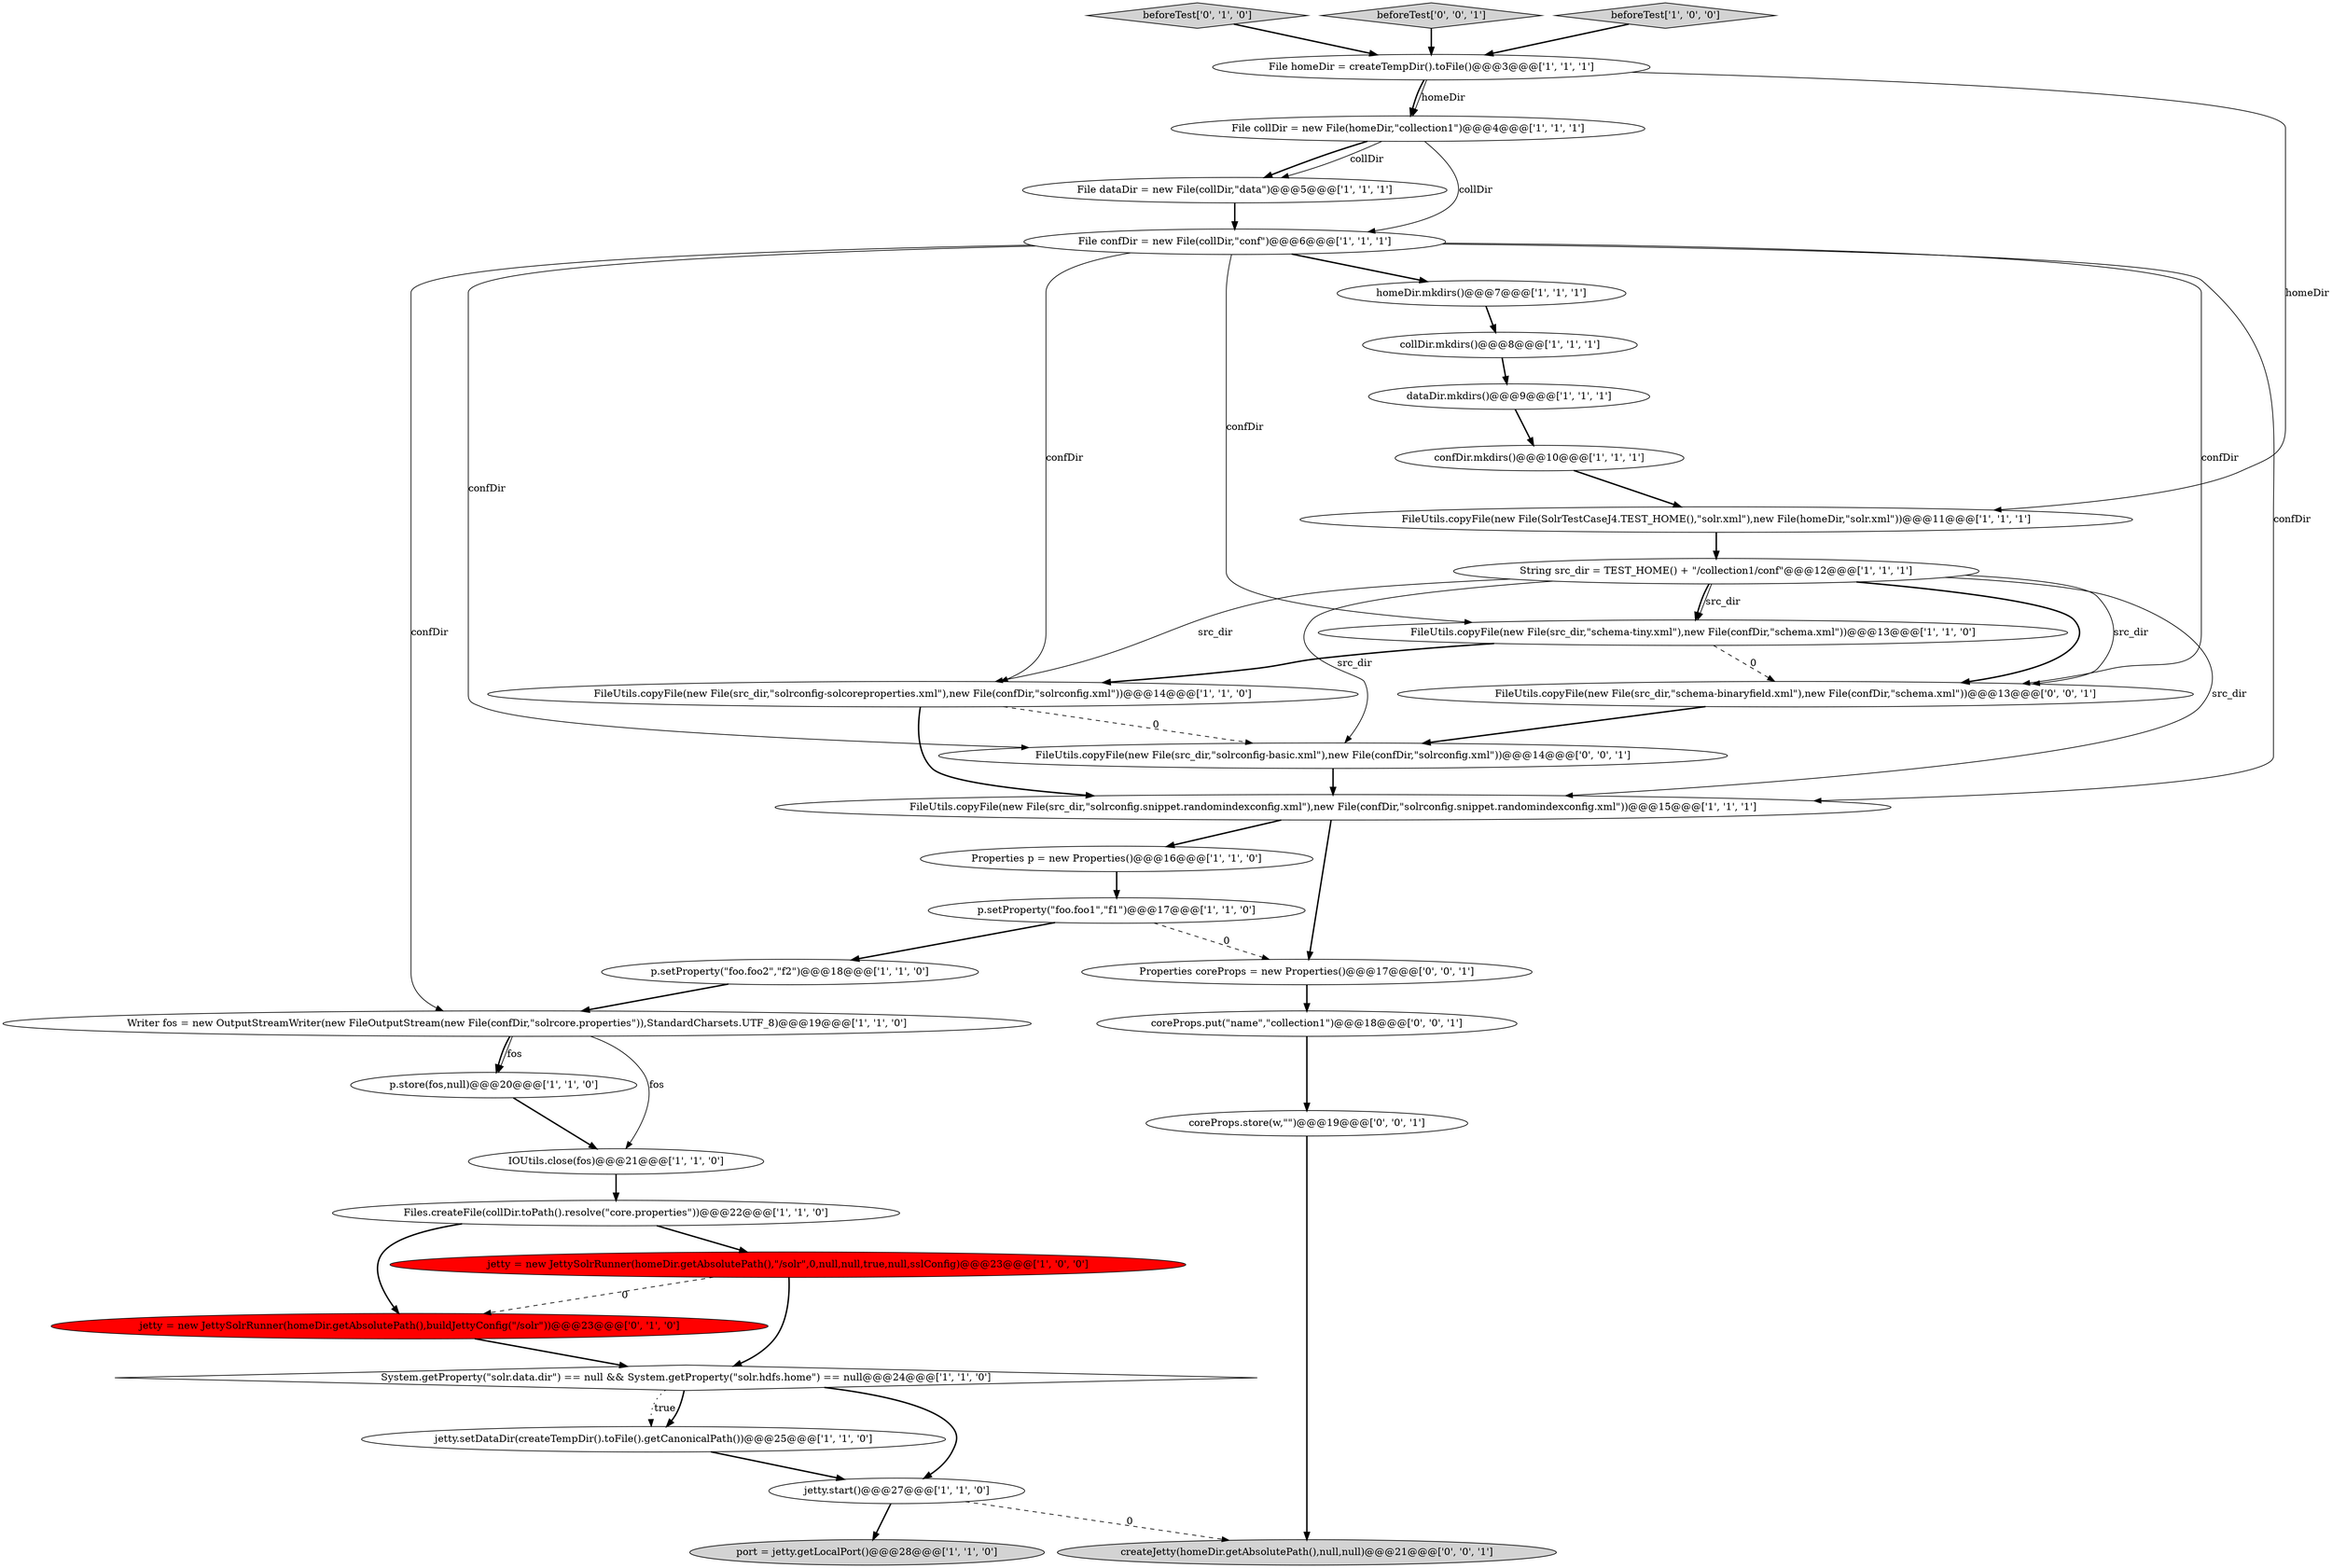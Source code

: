 digraph {
6 [style = filled, label = "collDir.mkdirs()@@@8@@@['1', '1', '1']", fillcolor = white, shape = ellipse image = "AAA0AAABBB1BBB"];
15 [style = filled, label = "port = jetty.getLocalPort()@@@28@@@['1', '1', '0']", fillcolor = lightgray, shape = ellipse image = "AAA0AAABBB1BBB"];
24 [style = filled, label = "FileUtils.copyFile(new File(src_dir,\"schema-tiny.xml\"),new File(confDir,\"schema.xml\"))@@@13@@@['1', '1', '0']", fillcolor = white, shape = ellipse image = "AAA0AAABBB1BBB"];
0 [style = filled, label = "File dataDir = new File(collDir,\"data\")@@@5@@@['1', '1', '1']", fillcolor = white, shape = ellipse image = "AAA0AAABBB1BBB"];
32 [style = filled, label = "FileUtils.copyFile(new File(src_dir,\"solrconfig-basic.xml\"),new File(confDir,\"solrconfig.xml\"))@@@14@@@['0', '0', '1']", fillcolor = white, shape = ellipse image = "AAA0AAABBB3BBB"];
26 [style = filled, label = "beforeTest['0', '1', '0']", fillcolor = lightgray, shape = diamond image = "AAA0AAABBB2BBB"];
33 [style = filled, label = "coreProps.put(\"name\",\"collection1\")@@@18@@@['0', '0', '1']", fillcolor = white, shape = ellipse image = "AAA0AAABBB3BBB"];
23 [style = filled, label = "p.setProperty(\"foo.foo1\",\"f1\")@@@17@@@['1', '1', '0']", fillcolor = white, shape = ellipse image = "AAA0AAABBB1BBB"];
4 [style = filled, label = "Files.createFile(collDir.toPath().resolve(\"core.properties\"))@@@22@@@['1', '1', '0']", fillcolor = white, shape = ellipse image = "AAA0AAABBB1BBB"];
13 [style = filled, label = "homeDir.mkdirs()@@@7@@@['1', '1', '1']", fillcolor = white, shape = ellipse image = "AAA0AAABBB1BBB"];
27 [style = filled, label = "jetty = new JettySolrRunner(homeDir.getAbsolutePath(),buildJettyConfig(\"/solr\"))@@@23@@@['0', '1', '0']", fillcolor = red, shape = ellipse image = "AAA1AAABBB2BBB"];
19 [style = filled, label = "Properties p = new Properties()@@@16@@@['1', '1', '0']", fillcolor = white, shape = ellipse image = "AAA0AAABBB1BBB"];
1 [style = filled, label = "p.store(fos,null)@@@20@@@['1', '1', '0']", fillcolor = white, shape = ellipse image = "AAA0AAABBB1BBB"];
9 [style = filled, label = "String src_dir = TEST_HOME() + \"/collection1/conf\"@@@12@@@['1', '1', '1']", fillcolor = white, shape = ellipse image = "AAA0AAABBB1BBB"];
31 [style = filled, label = "beforeTest['0', '0', '1']", fillcolor = lightgray, shape = diamond image = "AAA0AAABBB3BBB"];
16 [style = filled, label = "FileUtils.copyFile(new File(src_dir,\"solrconfig-solcoreproperties.xml\"),new File(confDir,\"solrconfig.xml\"))@@@14@@@['1', '1', '0']", fillcolor = white, shape = ellipse image = "AAA0AAABBB1BBB"];
8 [style = filled, label = "File homeDir = createTempDir().toFile()@@@3@@@['1', '1', '1']", fillcolor = white, shape = ellipse image = "AAA0AAABBB1BBB"];
21 [style = filled, label = "FileUtils.copyFile(new File(SolrTestCaseJ4.TEST_HOME(),\"solr.xml\"),new File(homeDir,\"solr.xml\"))@@@11@@@['1', '1', '1']", fillcolor = white, shape = ellipse image = "AAA0AAABBB1BBB"];
18 [style = filled, label = "FileUtils.copyFile(new File(src_dir,\"solrconfig.snippet.randomindexconfig.xml\"),new File(confDir,\"solrconfig.snippet.randomindexconfig.xml\"))@@@15@@@['1', '1', '1']", fillcolor = white, shape = ellipse image = "AAA0AAABBB1BBB"];
3 [style = filled, label = "Writer fos = new OutputStreamWriter(new FileOutputStream(new File(confDir,\"solrcore.properties\")),StandardCharsets.UTF_8)@@@19@@@['1', '1', '0']", fillcolor = white, shape = ellipse image = "AAA0AAABBB1BBB"];
30 [style = filled, label = "FileUtils.copyFile(new File(src_dir,\"schema-binaryfield.xml\"),new File(confDir,\"schema.xml\"))@@@13@@@['0', '0', '1']", fillcolor = white, shape = ellipse image = "AAA0AAABBB3BBB"];
5 [style = filled, label = "jetty.start()@@@27@@@['1', '1', '0']", fillcolor = white, shape = ellipse image = "AAA0AAABBB1BBB"];
14 [style = filled, label = "jetty.setDataDir(createTempDir().toFile().getCanonicalPath())@@@25@@@['1', '1', '0']", fillcolor = white, shape = ellipse image = "AAA0AAABBB1BBB"];
10 [style = filled, label = "confDir.mkdirs()@@@10@@@['1', '1', '1']", fillcolor = white, shape = ellipse image = "AAA0AAABBB1BBB"];
12 [style = filled, label = "File confDir = new File(collDir,\"conf\")@@@6@@@['1', '1', '1']", fillcolor = white, shape = ellipse image = "AAA0AAABBB1BBB"];
29 [style = filled, label = "coreProps.store(w,\"\")@@@19@@@['0', '0', '1']", fillcolor = white, shape = ellipse image = "AAA0AAABBB3BBB"];
2 [style = filled, label = "p.setProperty(\"foo.foo2\",\"f2\")@@@18@@@['1', '1', '0']", fillcolor = white, shape = ellipse image = "AAA0AAABBB1BBB"];
25 [style = filled, label = "IOUtils.close(fos)@@@21@@@['1', '1', '0']", fillcolor = white, shape = ellipse image = "AAA0AAABBB1BBB"];
17 [style = filled, label = "System.getProperty(\"solr.data.dir\") == null && System.getProperty(\"solr.hdfs.home\") == null@@@24@@@['1', '1', '0']", fillcolor = white, shape = diamond image = "AAA0AAABBB1BBB"];
28 [style = filled, label = "Properties coreProps = new Properties()@@@17@@@['0', '0', '1']", fillcolor = white, shape = ellipse image = "AAA0AAABBB3BBB"];
34 [style = filled, label = "createJetty(homeDir.getAbsolutePath(),null,null)@@@21@@@['0', '0', '1']", fillcolor = lightgray, shape = ellipse image = "AAA0AAABBB3BBB"];
22 [style = filled, label = "dataDir.mkdirs()@@@9@@@['1', '1', '1']", fillcolor = white, shape = ellipse image = "AAA0AAABBB1BBB"];
20 [style = filled, label = "beforeTest['1', '0', '0']", fillcolor = lightgray, shape = diamond image = "AAA0AAABBB1BBB"];
7 [style = filled, label = "File collDir = new File(homeDir,\"collection1\")@@@4@@@['1', '1', '1']", fillcolor = white, shape = ellipse image = "AAA0AAABBB1BBB"];
11 [style = filled, label = "jetty = new JettySolrRunner(homeDir.getAbsolutePath(),\"/solr\",0,null,null,true,null,sslConfig)@@@23@@@['1', '0', '0']", fillcolor = red, shape = ellipse image = "AAA1AAABBB1BBB"];
9->18 [style = solid, label="src_dir"];
8->21 [style = solid, label="homeDir"];
17->5 [style = bold, label=""];
9->30 [style = solid, label="src_dir"];
16->18 [style = bold, label=""];
16->32 [style = dashed, label="0"];
3->1 [style = bold, label=""];
9->32 [style = solid, label="src_dir"];
6->22 [style = bold, label=""];
0->12 [style = bold, label=""];
2->3 [style = bold, label=""];
12->30 [style = solid, label="confDir"];
23->28 [style = dashed, label="0"];
18->19 [style = bold, label=""];
17->14 [style = dotted, label="true"];
25->4 [style = bold, label=""];
12->24 [style = solid, label="confDir"];
5->15 [style = bold, label=""];
30->32 [style = bold, label=""];
7->0 [style = bold, label=""];
8->7 [style = solid, label="homeDir"];
26->8 [style = bold, label=""];
10->21 [style = bold, label=""];
9->30 [style = bold, label=""];
3->1 [style = solid, label="fos"];
29->34 [style = bold, label=""];
24->30 [style = dashed, label="0"];
12->3 [style = solid, label="confDir"];
18->28 [style = bold, label=""];
5->34 [style = dashed, label="0"];
8->7 [style = bold, label=""];
9->16 [style = solid, label="src_dir"];
12->16 [style = solid, label="confDir"];
33->29 [style = bold, label=""];
12->13 [style = bold, label=""];
24->16 [style = bold, label=""];
7->0 [style = solid, label="collDir"];
21->9 [style = bold, label=""];
20->8 [style = bold, label=""];
28->33 [style = bold, label=""];
17->14 [style = bold, label=""];
12->32 [style = solid, label="confDir"];
19->23 [style = bold, label=""];
9->24 [style = solid, label="src_dir"];
4->27 [style = bold, label=""];
12->18 [style = solid, label="confDir"];
22->10 [style = bold, label=""];
27->17 [style = bold, label=""];
11->17 [style = bold, label=""];
23->2 [style = bold, label=""];
11->27 [style = dashed, label="0"];
32->18 [style = bold, label=""];
13->6 [style = bold, label=""];
4->11 [style = bold, label=""];
7->12 [style = solid, label="collDir"];
1->25 [style = bold, label=""];
9->24 [style = bold, label=""];
3->25 [style = solid, label="fos"];
31->8 [style = bold, label=""];
14->5 [style = bold, label=""];
}

